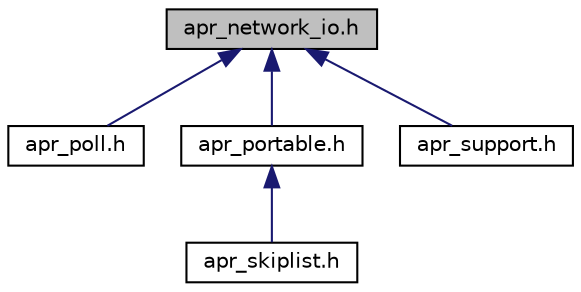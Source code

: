 digraph "apr_network_io.h"
{
 // LATEX_PDF_SIZE
  edge [fontname="Helvetica",fontsize="10",labelfontname="Helvetica",labelfontsize="10"];
  node [fontname="Helvetica",fontsize="10",shape=record];
  Node1 [label="apr_network_io.h",height=0.2,width=0.4,color="black", fillcolor="grey75", style="filled", fontcolor="black",tooltip="APR Network library."];
  Node1 -> Node2 [dir="back",color="midnightblue",fontsize="10",style="solid",fontname="Helvetica"];
  Node2 [label="apr_poll.h",height=0.2,width=0.4,color="black", fillcolor="white", style="filled",URL="$apr__poll_8h.html",tooltip="APR Poll interface."];
  Node1 -> Node3 [dir="back",color="midnightblue",fontsize="10",style="solid",fontname="Helvetica"];
  Node3 [label="apr_portable.h",height=0.2,width=0.4,color="black", fillcolor="white", style="filled",URL="$apr__portable_8h.html",tooltip="APR Portability Routines."];
  Node3 -> Node4 [dir="back",color="midnightblue",fontsize="10",style="solid",fontname="Helvetica"];
  Node4 [label="apr_skiplist.h",height=0.2,width=0.4,color="black", fillcolor="white", style="filled",URL="$apr__skiplist_8h.html",tooltip="APR skip list implementation."];
  Node1 -> Node5 [dir="back",color="midnightblue",fontsize="10",style="solid",fontname="Helvetica"];
  Node5 [label="apr_support.h",height=0.2,width=0.4,color="black", fillcolor="white", style="filled",URL="$apr__support_8h.html",tooltip="APR Support functions."];
}
